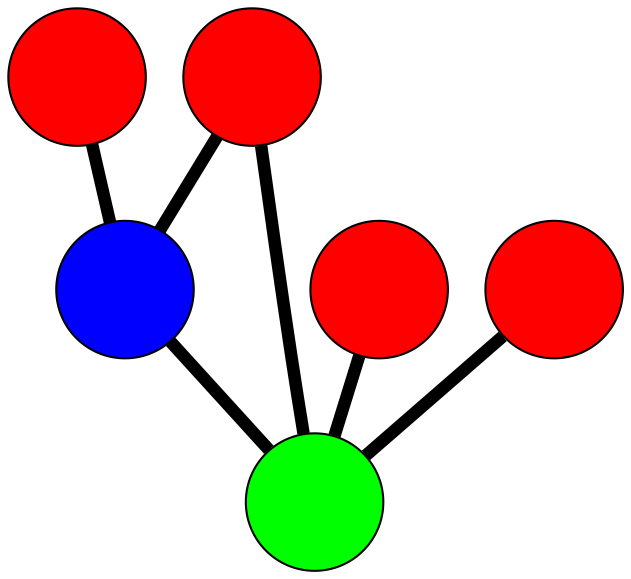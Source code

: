 graph G {
	graph [bb="-184.4,-107.97,156.62,130.58",
		overlap=false,
		sep=0.0,
		splines=true
	];
	node [color=black,
		fixedsize=true,
		fontname="Latin Modern Math",
		fontsize=42,
		height=.92,
		label="\N",
		penwidth=1,
		shape=circle,
		width=.92
	];
	edge [color=black,
		penwidth=6,
		style=bold
	];
	0	 [fillcolor=red,
		height=0.91667,
		label="",
		pos="-14.921,-74.966",
		style=filled,
		width=0.91667];
	4	 [fillcolor=blue,
		height=0.91667,
		label="",
		pos="-59.786,-0.95814",
		style=filled,
		width=0.91667];
	0 -- 4	 [pos="-32.138,-46.564 -35.499,-41.02 -39.025,-35.204 -42.392,-29.651"];
	5	 [fillcolor=green,
		height=0.91667,
		label="",
		pos="35.687,4.4254",
		style=filled,
		width=0.91667];
	0 -- 5	 [pos="3.0643,-46.752 7.8941,-39.175 13.113,-30.988 17.93,-23.431"];
	1	 [fillcolor=red,
		height=0.91667,
		label="",
		pos="-151.4,13.738",
		style=filled,
		width=0.91667];
	1 -- 4	 [pos="-118.58,8.4736 -110.06,7.1064 -100.88,5.6343 -92.371,4.2691"];
	2	 [fillcolor=red,
		height=0.91667,
		label="",
		pos="123.62,-39.824",
		style=filled,
		width=0.91667];
	2 -- 5	 [pos="93.849,-24.843 84.681,-20.23 74.591,-15.152 65.426,-10.54"];
	3	 [fillcolor=red,
		height=0.91667,
		label="",
		pos="66.797,97.584",
		style=filled,
		width=0.91667];
	3 -- 5	 [pos="56.265,66.045 53.021,56.332 49.451,45.643 46.209,35.932"];
	4 -- 5	 [pos="-26.662,0.90966 -17.183,1.4442 -6.8535,2.0266 2.6219,2.5609"];
}

